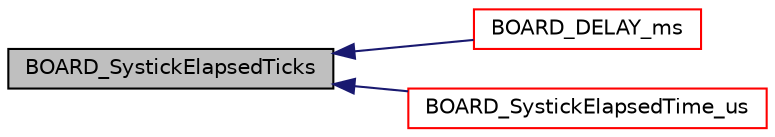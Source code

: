 digraph "BOARD_SystickElapsedTicks"
{
  edge [fontname="Helvetica",fontsize="10",labelfontname="Helvetica",labelfontsize="10"];
  node [fontname="Helvetica",fontsize="10",shape=record];
  rankdir="LR";
  Node39 [label="BOARD_SystickElapsedTicks",height=0.2,width=0.4,color="black", fillcolor="grey75", style="filled", fontcolor="black"];
  Node39 -> Node40 [dir="back",color="midnightblue",fontsize="10",style="solid",fontname="Helvetica"];
  Node40 [label="BOARD_DELAY_ms",height=0.2,width=0.4,color="red", fillcolor="white", style="filled",URL="$systick__utils_8h.html#ab052b802081fd87e1bda8d56e2c0db42",tooltip="Function to insert delays. "];
  Node39 -> Node73 [dir="back",color="midnightblue",fontsize="10",style="solid",fontname="Helvetica"];
  Node73 [label="BOARD_SystickElapsedTime_us",height=0.2,width=0.4,color="red", fillcolor="white", style="filled",URL="$systick__utils_8h.html#a85a32737b730fbb713ec910e1ad17c74",tooltip="Function to compute the Elapsed Time. "];
}
